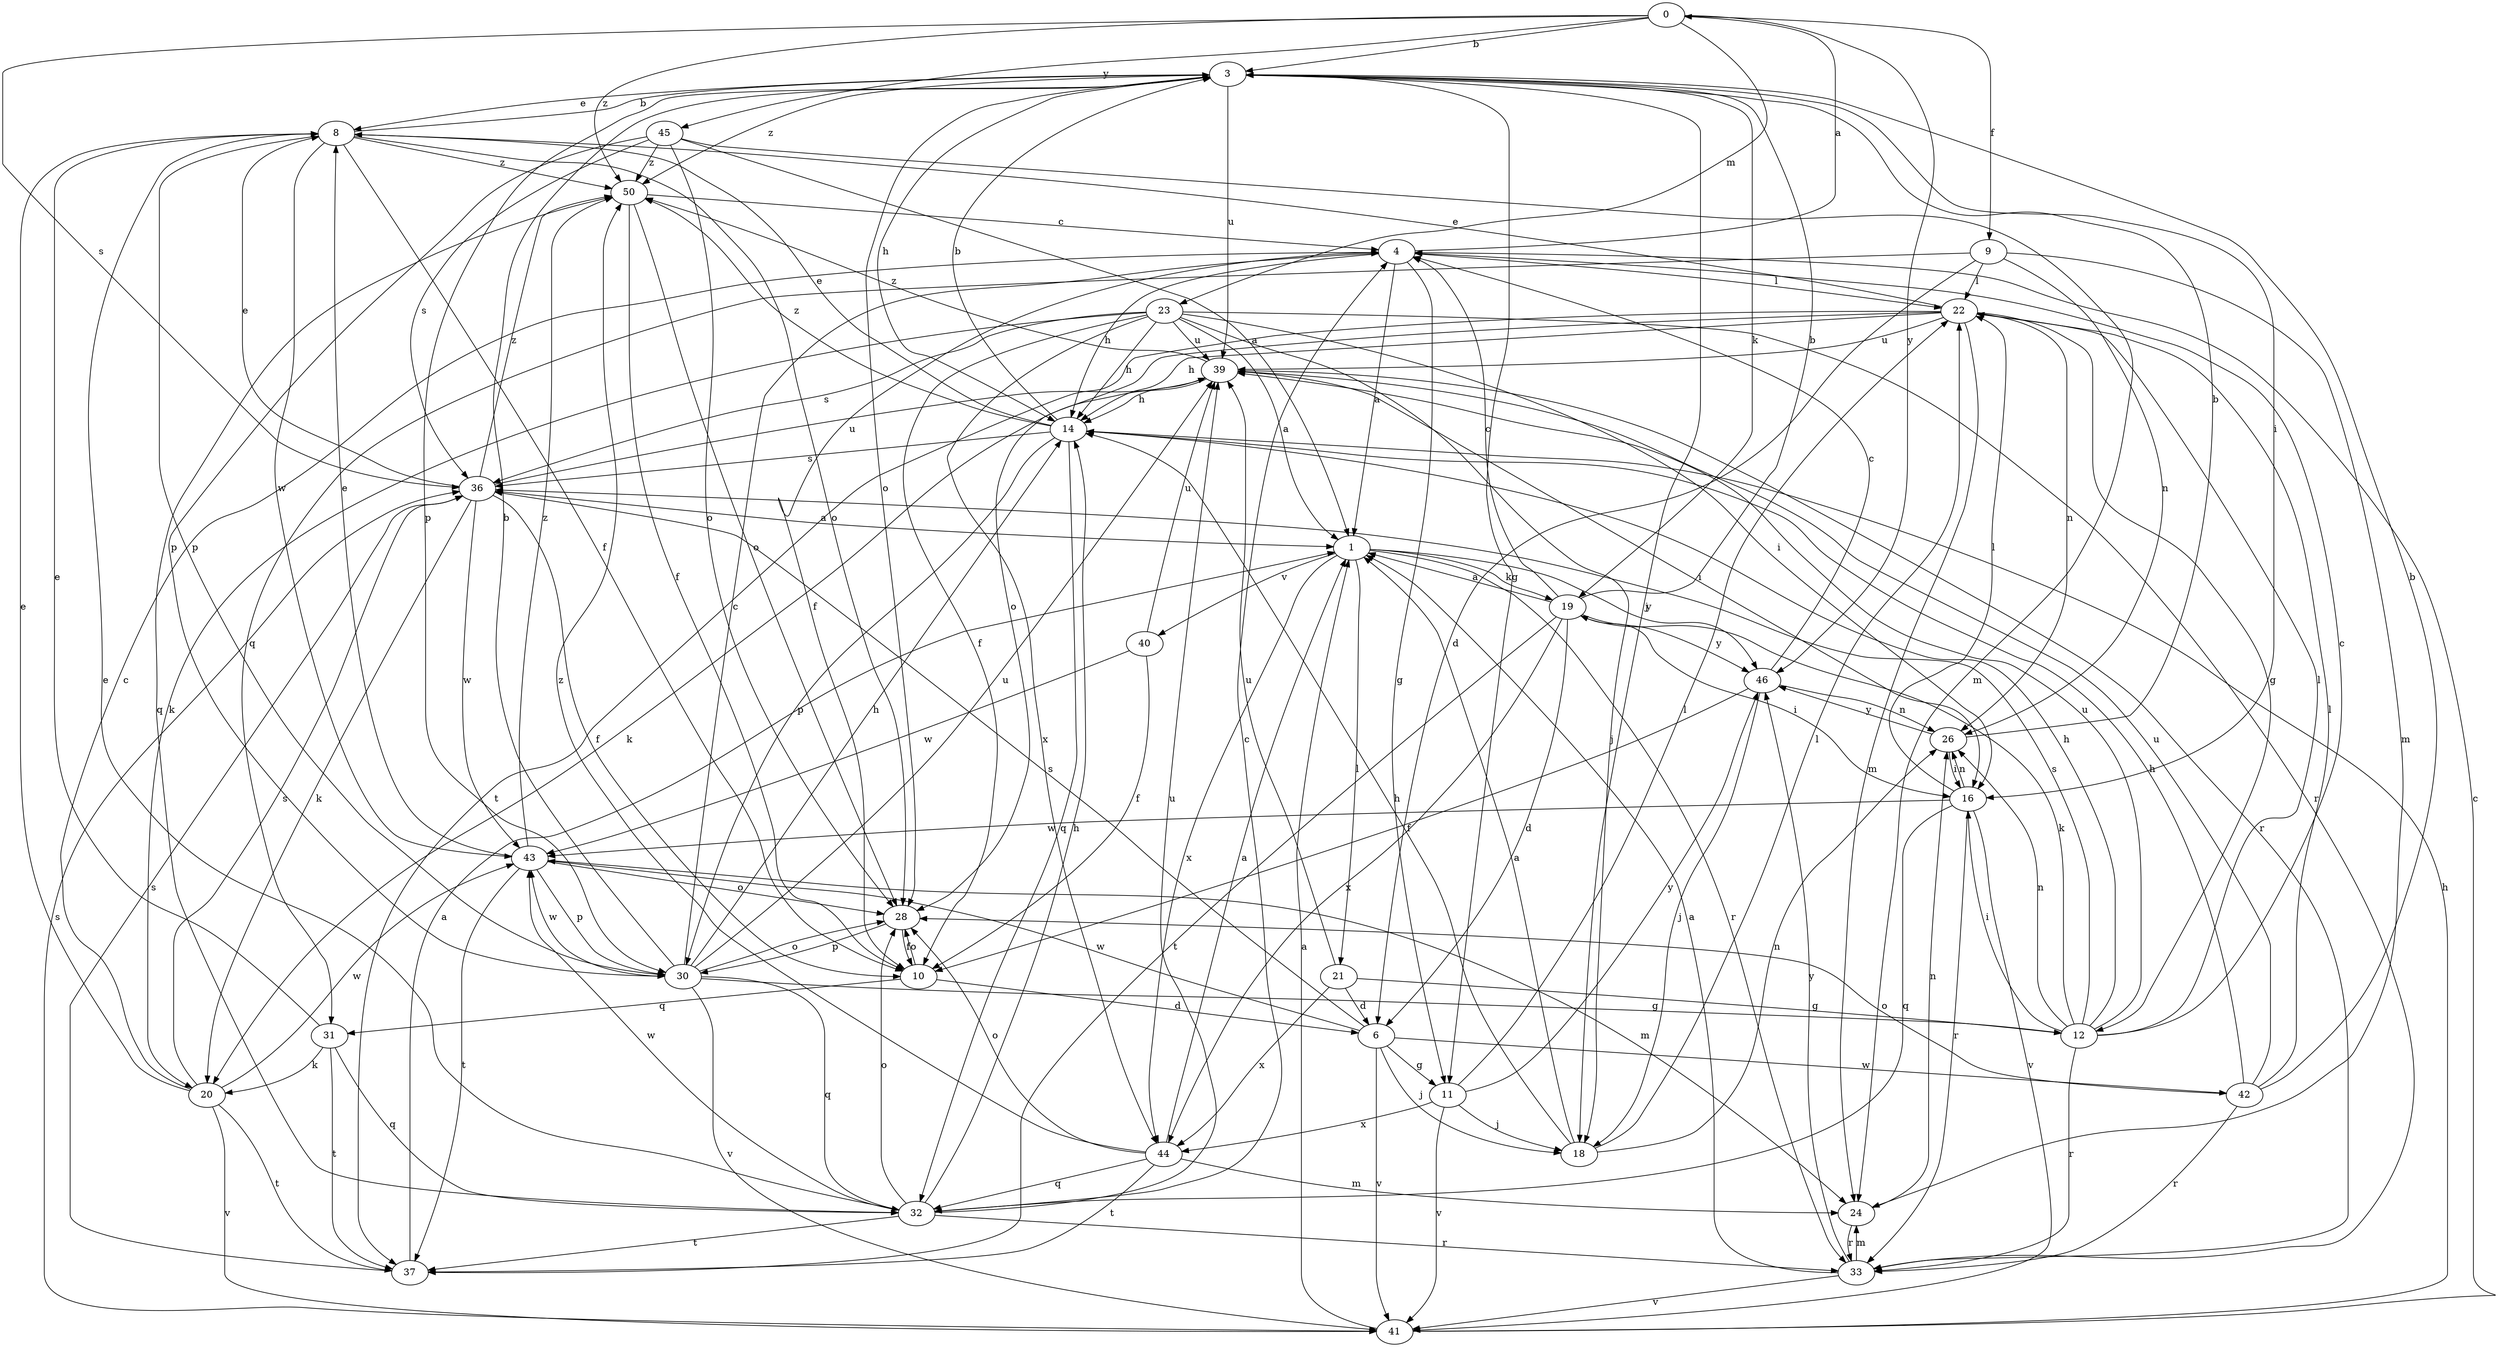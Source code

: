 strict digraph  {
0;
1;
3;
4;
6;
8;
9;
10;
11;
12;
14;
16;
18;
19;
20;
21;
22;
23;
24;
26;
28;
30;
31;
32;
33;
36;
37;
39;
40;
41;
42;
43;
44;
45;
46;
50;
0 -> 3  [label=b];
0 -> 9  [label=f];
0 -> 23  [label=m];
0 -> 36  [label=s];
0 -> 45  [label=y];
0 -> 46  [label=y];
0 -> 50  [label=z];
1 -> 19  [label=k];
1 -> 21  [label=l];
1 -> 33  [label=r];
1 -> 40  [label=v];
1 -> 44  [label=x];
1 -> 46  [label=y];
3 -> 8  [label=e];
3 -> 11  [label=g];
3 -> 14  [label=h];
3 -> 16  [label=i];
3 -> 18  [label=j];
3 -> 19  [label=k];
3 -> 28  [label=o];
3 -> 30  [label=p];
3 -> 39  [label=u];
3 -> 50  [label=z];
4 -> 0  [label=a];
4 -> 1  [label=a];
4 -> 10  [label=f];
4 -> 11  [label=g];
4 -> 14  [label=h];
4 -> 22  [label=l];
6 -> 11  [label=g];
6 -> 18  [label=j];
6 -> 36  [label=s];
6 -> 41  [label=v];
6 -> 42  [label=w];
6 -> 43  [label=w];
8 -> 3  [label=b];
8 -> 10  [label=f];
8 -> 28  [label=o];
8 -> 30  [label=p];
8 -> 43  [label=w];
8 -> 50  [label=z];
9 -> 6  [label=d];
9 -> 22  [label=l];
9 -> 24  [label=m];
9 -> 26  [label=n];
9 -> 31  [label=q];
10 -> 6  [label=d];
10 -> 28  [label=o];
10 -> 31  [label=q];
11 -> 18  [label=j];
11 -> 22  [label=l];
11 -> 41  [label=v];
11 -> 44  [label=x];
11 -> 46  [label=y];
12 -> 4  [label=c];
12 -> 14  [label=h];
12 -> 16  [label=i];
12 -> 19  [label=k];
12 -> 22  [label=l];
12 -> 26  [label=n];
12 -> 33  [label=r];
12 -> 36  [label=s];
12 -> 39  [label=u];
14 -> 3  [label=b];
14 -> 8  [label=e];
14 -> 30  [label=p];
14 -> 32  [label=q];
14 -> 36  [label=s];
14 -> 50  [label=z];
16 -> 22  [label=l];
16 -> 26  [label=n];
16 -> 32  [label=q];
16 -> 33  [label=r];
16 -> 41  [label=v];
16 -> 43  [label=w];
18 -> 1  [label=a];
18 -> 14  [label=h];
18 -> 22  [label=l];
18 -> 26  [label=n];
19 -> 1  [label=a];
19 -> 3  [label=b];
19 -> 4  [label=c];
19 -> 6  [label=d];
19 -> 16  [label=i];
19 -> 37  [label=t];
19 -> 44  [label=x];
19 -> 46  [label=y];
20 -> 4  [label=c];
20 -> 8  [label=e];
20 -> 36  [label=s];
20 -> 37  [label=t];
20 -> 41  [label=v];
20 -> 43  [label=w];
21 -> 6  [label=d];
21 -> 12  [label=g];
21 -> 39  [label=u];
21 -> 44  [label=x];
22 -> 8  [label=e];
22 -> 12  [label=g];
22 -> 14  [label=h];
22 -> 24  [label=m];
22 -> 26  [label=n];
22 -> 28  [label=o];
22 -> 37  [label=t];
22 -> 39  [label=u];
23 -> 1  [label=a];
23 -> 10  [label=f];
23 -> 14  [label=h];
23 -> 16  [label=i];
23 -> 18  [label=j];
23 -> 20  [label=k];
23 -> 33  [label=r];
23 -> 36  [label=s];
23 -> 39  [label=u];
23 -> 44  [label=x];
24 -> 26  [label=n];
24 -> 33  [label=r];
26 -> 3  [label=b];
26 -> 16  [label=i];
26 -> 46  [label=y];
28 -> 10  [label=f];
28 -> 30  [label=p];
30 -> 3  [label=b];
30 -> 4  [label=c];
30 -> 12  [label=g];
30 -> 14  [label=h];
30 -> 28  [label=o];
30 -> 32  [label=q];
30 -> 39  [label=u];
30 -> 41  [label=v];
30 -> 43  [label=w];
31 -> 8  [label=e];
31 -> 20  [label=k];
31 -> 32  [label=q];
31 -> 37  [label=t];
32 -> 4  [label=c];
32 -> 8  [label=e];
32 -> 14  [label=h];
32 -> 28  [label=o];
32 -> 33  [label=r];
32 -> 37  [label=t];
32 -> 39  [label=u];
32 -> 43  [label=w];
33 -> 1  [label=a];
33 -> 24  [label=m];
33 -> 41  [label=v];
33 -> 46  [label=y];
36 -> 1  [label=a];
36 -> 8  [label=e];
36 -> 10  [label=f];
36 -> 20  [label=k];
36 -> 39  [label=u];
36 -> 43  [label=w];
36 -> 50  [label=z];
37 -> 1  [label=a];
37 -> 36  [label=s];
39 -> 14  [label=h];
39 -> 16  [label=i];
39 -> 20  [label=k];
39 -> 33  [label=r];
39 -> 50  [label=z];
40 -> 10  [label=f];
40 -> 39  [label=u];
40 -> 43  [label=w];
41 -> 1  [label=a];
41 -> 4  [label=c];
41 -> 14  [label=h];
41 -> 36  [label=s];
42 -> 3  [label=b];
42 -> 14  [label=h];
42 -> 22  [label=l];
42 -> 28  [label=o];
42 -> 33  [label=r];
42 -> 39  [label=u];
43 -> 8  [label=e];
43 -> 24  [label=m];
43 -> 28  [label=o];
43 -> 30  [label=p];
43 -> 37  [label=t];
43 -> 50  [label=z];
44 -> 1  [label=a];
44 -> 24  [label=m];
44 -> 28  [label=o];
44 -> 32  [label=q];
44 -> 37  [label=t];
44 -> 50  [label=z];
45 -> 1  [label=a];
45 -> 24  [label=m];
45 -> 28  [label=o];
45 -> 30  [label=p];
45 -> 36  [label=s];
45 -> 50  [label=z];
46 -> 4  [label=c];
46 -> 10  [label=f];
46 -> 18  [label=j];
46 -> 26  [label=n];
50 -> 4  [label=c];
50 -> 10  [label=f];
50 -> 28  [label=o];
50 -> 32  [label=q];
}

